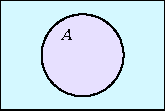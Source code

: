 size(3cm,2cm);
// Colors from "Still not getting any" by sp613g, https://kuler.adobe.com/#themeID/181115 
pen color_light1=rgb(219,213,242);
pen color_dark1=rgb(22,64,89);
pen color_base=rgb(201,235,242);
pen color_dark2=rgb(69,115,110);
pen color_light2=rgb(242,226,196);

pair z0=(0,0);
pair z1=(0,0);  // center of circle1
real r=1.5;     // radius
path c1=circle(z1,r);
fill(c1,color_light1);

draw(c1);

real label_offset_x=0.4*r, label_offset_y=0.5*r;
label("{\scriptsize $A$}",z1+(-1*label_offset_x,label_offset_y));            

draw((-1-r,0)--(1+r,0),nullpen); // empty line to make universal box same size as other two

shipout(bbox(0.25cm, filltype=FillDraw(fillpen=color_base)));
